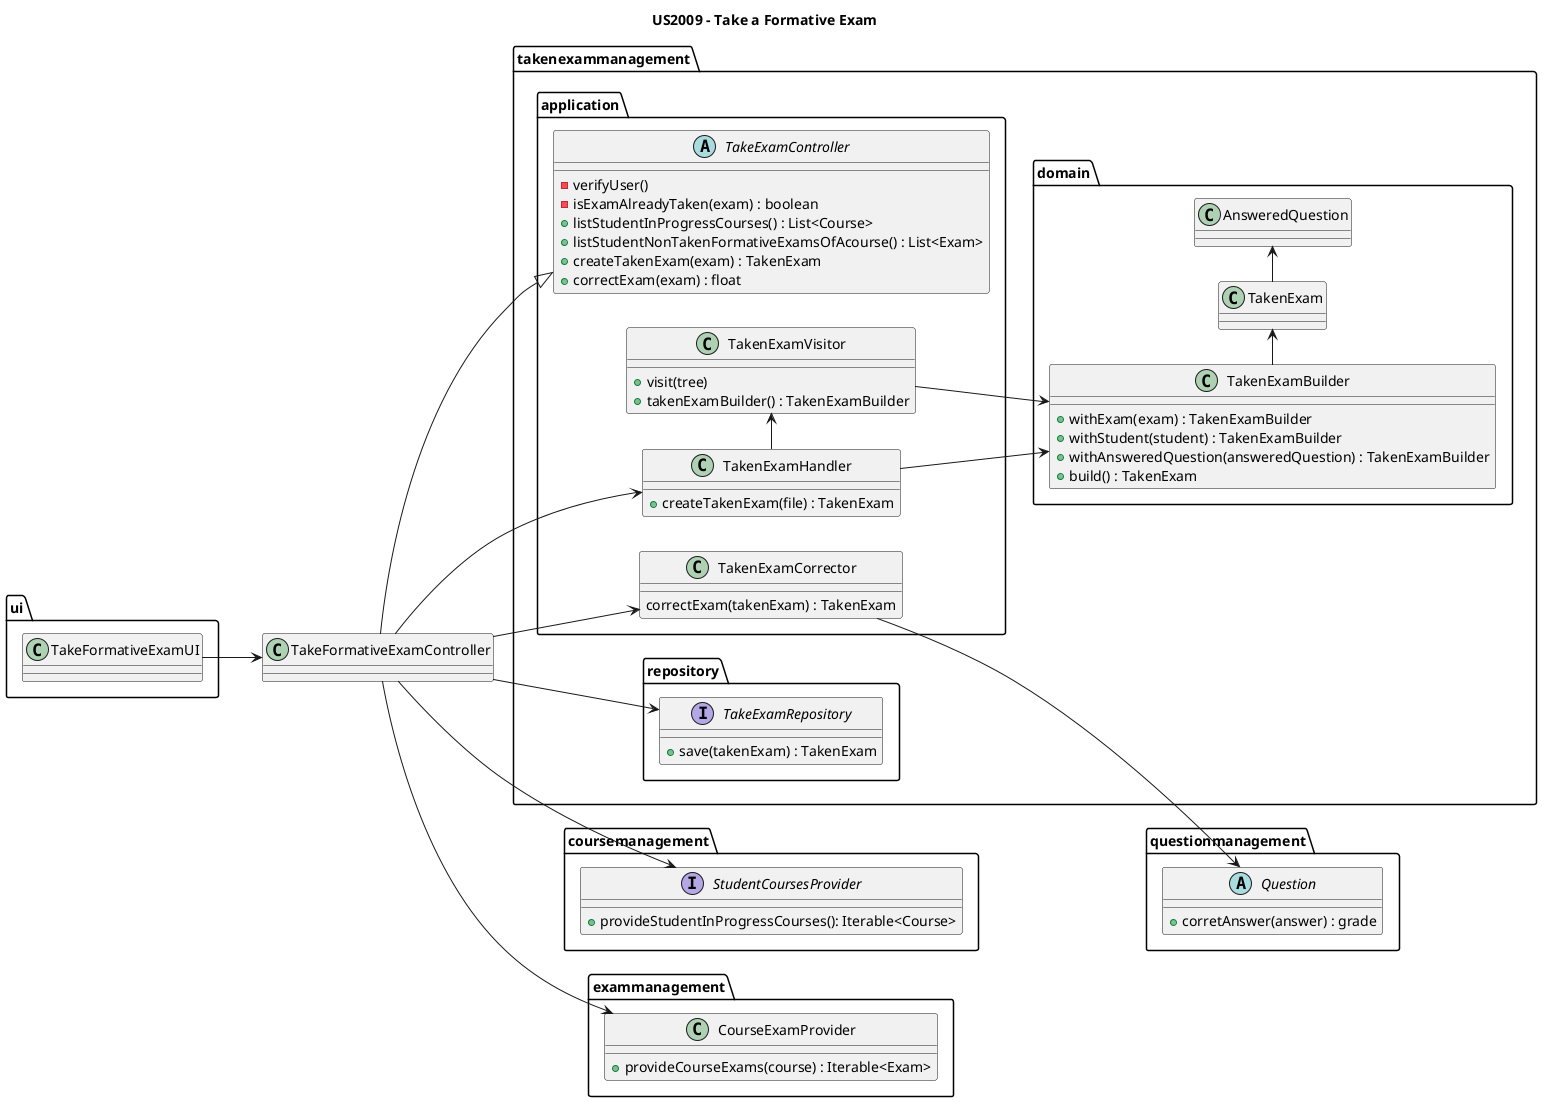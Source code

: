 @startuml

left to right direction
title US2009 - Take a Formative Exam


package ui {
    class TakeFormativeExamUI {}
}

package questionmanagement {
    abstract Question {
        +corretAnswer(answer) : grade
    }
}

package coursemanagement {
    interface StudentCoursesProvider {
        +provideStudentInProgressCourses(): Iterable<Course>
    }
}

package exammanagement {
    class CourseExamProvider {
        +provideCourseExams(course) : Iterable<Exam>
    }
}


package takenexammanagement {
    package domain {
        class TakenExam{}

        class AnsweredQuestion {}

        class TakenExamBuilder {
            +withExam(exam) : TakenExamBuilder
            +withStudent(student) : TakenExamBuilder
            +withAnsweredQuestion(answeredQuestion) : TakenExamBuilder
            +build() : TakenExam
        }
    }

    package application {
        class TakenExamHandler {
            +createTakenExam(file) : TakenExam
        }

        class TakenExamVisitor {
            +visit(tree)
            +takenExamBuilder() : TakenExamBuilder
        }

        class TakenExamCorrector {
            correctExam(takenExam) : TakenExam
        }

        abstract TakeExamController {
           -verifyUser()
           -isExamAlreadyTaken(exam) : boolean
           +listStudentInProgressCourses() : List<Course>
           +listStudentNonTakenFormativeExamsOfAcourse() : List<Exam>
           +createTakenExam(exam) : TakenExam
           +correctExam(exam) : float
        }

    }

    package repository {
        interface TakeExamRepository {
            +save(takenExam) : TakenExam
        }
    }
}

TakeFormativeExamUI --> TakeFormativeExamController

TakeFormativeExamController -|> TakeExamController
TakeFormativeExamController --> TakenExamHandler
TakeFormativeExamController --> TakenExamCorrector
TakeFormativeExamController --> StudentCoursesProvider
TakeFormativeExamController --> CourseExamProvider
TakeFormativeExamController --> TakeExamRepository

TakenExamHandler -> TakenExamVisitor
TakenExamHandler --> TakenExamBuilder

TakenExamVisitor -> TakenExamBuilder

TakenExamBuilder -> TakenExam

TakenExamCorrector --> Question

TakenExam -> AnsweredQuestion

@enduml